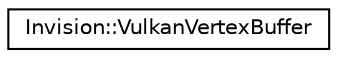 digraph "Graphical Class Hierarchy"
{
 // LATEX_PDF_SIZE
  edge [fontname="Helvetica",fontsize="10",labelfontname="Helvetica",labelfontsize="10"];
  node [fontname="Helvetica",fontsize="10",shape=record];
  rankdir="LR";
  Node0 [label="Invision::VulkanVertexBuffer",height=0.2,width=0.4,color="black", fillcolor="white", style="filled",URL="$class_invision_1_1_vulkan_vertex_buffer.html",tooltip=" "];
}
